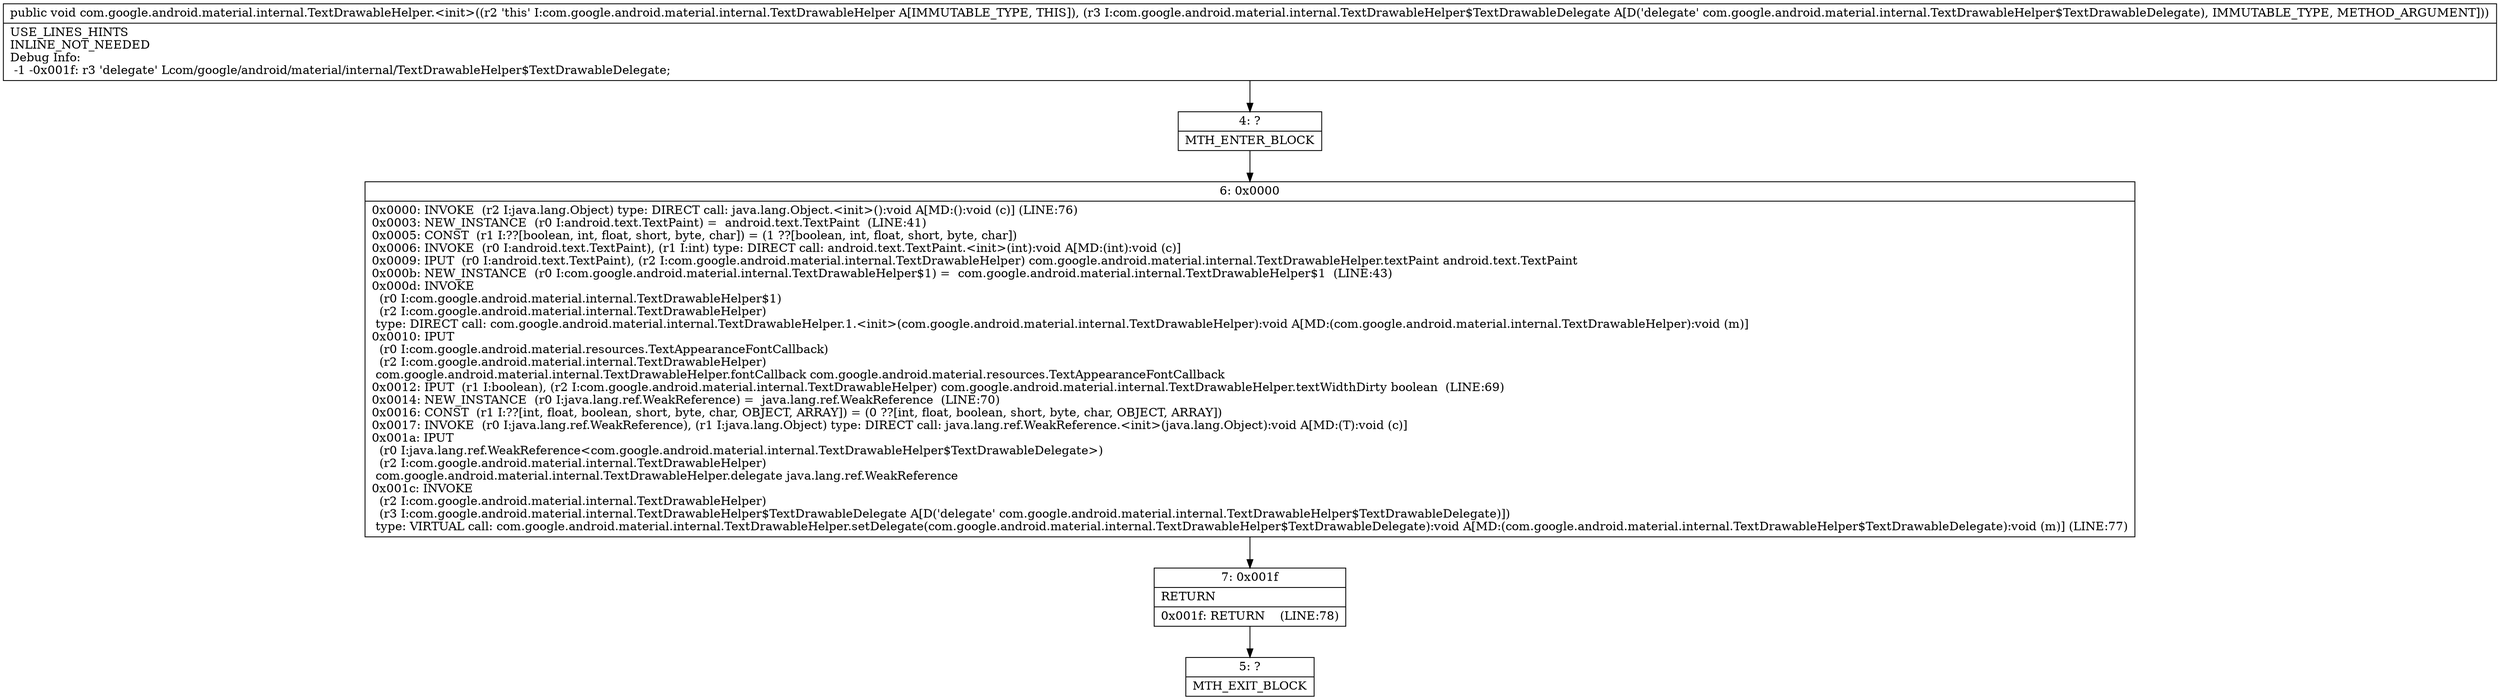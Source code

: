 digraph "CFG forcom.google.android.material.internal.TextDrawableHelper.\<init\>(Lcom\/google\/android\/material\/internal\/TextDrawableHelper$TextDrawableDelegate;)V" {
Node_4 [shape=record,label="{4\:\ ?|MTH_ENTER_BLOCK\l}"];
Node_6 [shape=record,label="{6\:\ 0x0000|0x0000: INVOKE  (r2 I:java.lang.Object) type: DIRECT call: java.lang.Object.\<init\>():void A[MD:():void (c)] (LINE:76)\l0x0003: NEW_INSTANCE  (r0 I:android.text.TextPaint) =  android.text.TextPaint  (LINE:41)\l0x0005: CONST  (r1 I:??[boolean, int, float, short, byte, char]) = (1 ??[boolean, int, float, short, byte, char]) \l0x0006: INVOKE  (r0 I:android.text.TextPaint), (r1 I:int) type: DIRECT call: android.text.TextPaint.\<init\>(int):void A[MD:(int):void (c)]\l0x0009: IPUT  (r0 I:android.text.TextPaint), (r2 I:com.google.android.material.internal.TextDrawableHelper) com.google.android.material.internal.TextDrawableHelper.textPaint android.text.TextPaint \l0x000b: NEW_INSTANCE  (r0 I:com.google.android.material.internal.TextDrawableHelper$1) =  com.google.android.material.internal.TextDrawableHelper$1  (LINE:43)\l0x000d: INVOKE  \l  (r0 I:com.google.android.material.internal.TextDrawableHelper$1)\l  (r2 I:com.google.android.material.internal.TextDrawableHelper)\l type: DIRECT call: com.google.android.material.internal.TextDrawableHelper.1.\<init\>(com.google.android.material.internal.TextDrawableHelper):void A[MD:(com.google.android.material.internal.TextDrawableHelper):void (m)]\l0x0010: IPUT  \l  (r0 I:com.google.android.material.resources.TextAppearanceFontCallback)\l  (r2 I:com.google.android.material.internal.TextDrawableHelper)\l com.google.android.material.internal.TextDrawableHelper.fontCallback com.google.android.material.resources.TextAppearanceFontCallback \l0x0012: IPUT  (r1 I:boolean), (r2 I:com.google.android.material.internal.TextDrawableHelper) com.google.android.material.internal.TextDrawableHelper.textWidthDirty boolean  (LINE:69)\l0x0014: NEW_INSTANCE  (r0 I:java.lang.ref.WeakReference) =  java.lang.ref.WeakReference  (LINE:70)\l0x0016: CONST  (r1 I:??[int, float, boolean, short, byte, char, OBJECT, ARRAY]) = (0 ??[int, float, boolean, short, byte, char, OBJECT, ARRAY]) \l0x0017: INVOKE  (r0 I:java.lang.ref.WeakReference), (r1 I:java.lang.Object) type: DIRECT call: java.lang.ref.WeakReference.\<init\>(java.lang.Object):void A[MD:(T):void (c)]\l0x001a: IPUT  \l  (r0 I:java.lang.ref.WeakReference\<com.google.android.material.internal.TextDrawableHelper$TextDrawableDelegate\>)\l  (r2 I:com.google.android.material.internal.TextDrawableHelper)\l com.google.android.material.internal.TextDrawableHelper.delegate java.lang.ref.WeakReference \l0x001c: INVOKE  \l  (r2 I:com.google.android.material.internal.TextDrawableHelper)\l  (r3 I:com.google.android.material.internal.TextDrawableHelper$TextDrawableDelegate A[D('delegate' com.google.android.material.internal.TextDrawableHelper$TextDrawableDelegate)])\l type: VIRTUAL call: com.google.android.material.internal.TextDrawableHelper.setDelegate(com.google.android.material.internal.TextDrawableHelper$TextDrawableDelegate):void A[MD:(com.google.android.material.internal.TextDrawableHelper$TextDrawableDelegate):void (m)] (LINE:77)\l}"];
Node_7 [shape=record,label="{7\:\ 0x001f|RETURN\l|0x001f: RETURN    (LINE:78)\l}"];
Node_5 [shape=record,label="{5\:\ ?|MTH_EXIT_BLOCK\l}"];
MethodNode[shape=record,label="{public void com.google.android.material.internal.TextDrawableHelper.\<init\>((r2 'this' I:com.google.android.material.internal.TextDrawableHelper A[IMMUTABLE_TYPE, THIS]), (r3 I:com.google.android.material.internal.TextDrawableHelper$TextDrawableDelegate A[D('delegate' com.google.android.material.internal.TextDrawableHelper$TextDrawableDelegate), IMMUTABLE_TYPE, METHOD_ARGUMENT]))  | USE_LINES_HINTS\lINLINE_NOT_NEEDED\lDebug Info:\l  \-1 \-0x001f: r3 'delegate' Lcom\/google\/android\/material\/internal\/TextDrawableHelper$TextDrawableDelegate;\l}"];
MethodNode -> Node_4;Node_4 -> Node_6;
Node_6 -> Node_7;
Node_7 -> Node_5;
}

